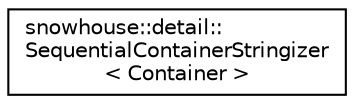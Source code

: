 digraph "Graphical Class Hierarchy"
{
 // INTERACTIVE_SVG=YES
  edge [fontname="Helvetica",fontsize="10",labelfontname="Helvetica",labelfontsize="10"];
  node [fontname="Helvetica",fontsize="10",shape=record];
  rankdir="LR";
  Node0 [label="snowhouse::detail::\lSequentialContainerStringizer\l\< Container \>",height=0.2,width=0.4,color="black", fillcolor="white", style="filled",URL="$structsnowhouse_1_1detail_1_1SequentialContainerStringizer.html"];
}

